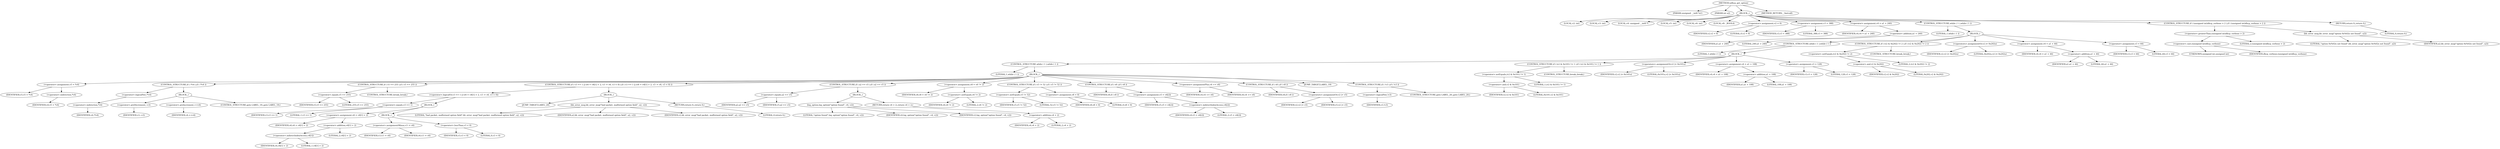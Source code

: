 digraph udhcp_get_option {  
"1000107" [label = "(METHOD,udhcp_get_option)" ]
"1000108" [label = "(PARAM,unsigned __int8 *a1)" ]
"1000109" [label = "(PARAM,int a2)" ]
"1000110" [label = "(BLOCK,,)" ]
"1000111" [label = "(LOCAL,v2: int)" ]
"1000112" [label = "(LOCAL,v3: int)" ]
"1000113" [label = "(LOCAL,v4: unsigned __int8 *)" ]
"1000114" [label = "(LOCAL,v5: int)" ]
"1000115" [label = "(LOCAL,v6: int)" ]
"1000116" [label = "(LOCAL,v8: _BOOL4)" ]
"1000117" [label = "(<operator>.assignment,v2 = 0)" ]
"1000118" [label = "(IDENTIFIER,v2,v2 = 0)" ]
"1000119" [label = "(LITERAL,0,v2 = 0)" ]
"1000120" [label = "(<operator>.assignment,v3 = 388)" ]
"1000121" [label = "(IDENTIFIER,v3,v3 = 388)" ]
"1000122" [label = "(LITERAL,388,v3 = 388)" ]
"1000123" [label = "(<operator>.assignment,v4 = a1 + 240)" ]
"1000124" [label = "(IDENTIFIER,v4,v4 = a1 + 240)" ]
"1000125" [label = "(<operator>.addition,a1 + 240)" ]
"1000126" [label = "(IDENTIFIER,a1,a1 + 240)" ]
"1000127" [label = "(LITERAL,240,a1 + 240)" ]
"1000128" [label = "(CONTROL_STRUCTURE,while ( 1 ),while ( 1 ))" ]
"1000129" [label = "(LITERAL,1,while ( 1 ))" ]
"1000130" [label = "(BLOCK,,)" ]
"1000131" [label = "(CONTROL_STRUCTURE,while ( 1 ),while ( 1 ))" ]
"1000132" [label = "(LITERAL,1,while ( 1 ))" ]
"1000133" [label = "(BLOCK,,)" ]
"1000134" [label = "(CONTROL_STRUCTURE,while ( 1 ),while ( 1 ))" ]
"1000135" [label = "(LITERAL,1,while ( 1 ))" ]
"1000136" [label = "(BLOCK,,)" ]
"1000137" [label = "(<operator>.assignment,v5 = *v4)" ]
"1000138" [label = "(IDENTIFIER,v5,v5 = *v4)" ]
"1000139" [label = "(<operator>.indirection,*v4)" ]
"1000140" [label = "(IDENTIFIER,v4,v5 = *v4)" ]
"1000141" [label = "(CONTROL_STRUCTURE,if ( !*v4 ),if ( !*v4 ))" ]
"1000142" [label = "(<operator>.logicalNot,!*v4)" ]
"1000143" [label = "(<operator>.indirection,*v4)" ]
"1000144" [label = "(IDENTIFIER,v4,!*v4)" ]
"1000145" [label = "(BLOCK,,)" ]
"1000146" [label = "(<operator>.preDecrement,--v3)" ]
"1000147" [label = "(IDENTIFIER,v3,--v3)" ]
"1000148" [label = "(<operator>.preIncrement,++v4)" ]
"1000149" [label = "(IDENTIFIER,v4,++v4)" ]
"1000150" [label = "(CONTROL_STRUCTURE,goto LABEL_19;,goto LABEL_19;)" ]
"1000151" [label = "(CONTROL_STRUCTURE,if ( v5 == 255 ),if ( v5 == 255 ))" ]
"1000152" [label = "(<operator>.equals,v5 == 255)" ]
"1000153" [label = "(IDENTIFIER,v5,v5 == 255)" ]
"1000154" [label = "(LITERAL,255,v5 == 255)" ]
"1000155" [label = "(CONTROL_STRUCTURE,break;,break;)" ]
"1000156" [label = "(CONTROL_STRUCTURE,if ( v3 == 1 || (v6 = v4[1] + 2, v3 -= v6, v3 < 0) ),if ( v3 == 1 || (v6 = v4[1] + 2, v3 -= v6, v3 < 0) ))" ]
"1000157" [label = "(<operator>.logicalOr,v3 == 1 || (v6 = v4[1] + 2, v3 -= v6, v3 < 0))" ]
"1000158" [label = "(<operator>.equals,v3 == 1)" ]
"1000159" [label = "(IDENTIFIER,v3,v3 == 1)" ]
"1000160" [label = "(LITERAL,1,v3 == 1)" ]
"1000161" [label = "(BLOCK,,)" ]
"1000162" [label = "(<operator>.assignment,v6 = v4[1] + 2)" ]
"1000163" [label = "(IDENTIFIER,v6,v6 = v4[1] + 2)" ]
"1000164" [label = "(<operator>.addition,v4[1] + 2)" ]
"1000165" [label = "(<operator>.indirectIndexAccess,v4[1])" ]
"1000166" [label = "(IDENTIFIER,v4,v4[1] + 2)" ]
"1000167" [label = "(LITERAL,1,v4[1] + 2)" ]
"1000168" [label = "(LITERAL,2,v4[1] + 2)" ]
"1000169" [label = "(BLOCK,,)" ]
"1000170" [label = "(<operator>.assignmentMinus,v3 -= v6)" ]
"1000171" [label = "(IDENTIFIER,v3,v3 -= v6)" ]
"1000172" [label = "(IDENTIFIER,v6,v3 -= v6)" ]
"1000173" [label = "(<operator>.lessThan,v3 < 0)" ]
"1000174" [label = "(IDENTIFIER,v3,v3 < 0)" ]
"1000175" [label = "(LITERAL,0,v3 < 0)" ]
"1000176" [label = "(BLOCK,,)" ]
"1000177" [label = "(JUMP_TARGET,LABEL_20)" ]
"1000178" [label = "(bb_error_msg,bb_error_msg(\"bad packet, malformed option field\", a2, v2))" ]
"1000179" [label = "(LITERAL,\"bad packet, malformed option field\",bb_error_msg(\"bad packet, malformed option field\", a2, v2))" ]
"1000180" [label = "(IDENTIFIER,a2,bb_error_msg(\"bad packet, malformed option field\", a2, v2))" ]
"1000181" [label = "(IDENTIFIER,v2,bb_error_msg(\"bad packet, malformed option field\", a2, v2))" ]
"1000182" [label = "(RETURN,return 0;,return 0;)" ]
"1000183" [label = "(LITERAL,0,return 0;)" ]
"1000184" [label = "(CONTROL_STRUCTURE,if ( a2 == v5 ),if ( a2 == v5 ))" ]
"1000185" [label = "(<operator>.equals,a2 == v5)" ]
"1000186" [label = "(IDENTIFIER,a2,a2 == v5)" ]
"1000187" [label = "(IDENTIFIER,v5,a2 == v5)" ]
"1000188" [label = "(BLOCK,,)" ]
"1000189" [label = "(log_option,log_option(\"option found\", v4, v2))" ]
"1000190" [label = "(LITERAL,\"option found\",log_option(\"option found\", v4, v2))" ]
"1000191" [label = "(IDENTIFIER,v4,log_option(\"option found\", v4, v2))" ]
"1000192" [label = "(IDENTIFIER,v2,log_option(\"option found\", v4, v2))" ]
"1000193" [label = "(RETURN,return v4 + 2;,return v4 + 2;)" ]
"1000194" [label = "(<operator>.addition,v4 + 2)" ]
"1000195" [label = "(IDENTIFIER,v4,v4 + 2)" ]
"1000196" [label = "(LITERAL,2,v4 + 2)" ]
"1000197" [label = "(<operator>.assignment,v8 = v6 != 2)" ]
"1000198" [label = "(IDENTIFIER,v8,v8 = v6 != 2)" ]
"1000199" [label = "(<operator>.notEquals,v6 != 2)" ]
"1000200" [label = "(IDENTIFIER,v6,v6 != 2)" ]
"1000201" [label = "(LITERAL,2,v6 != 2)" ]
"1000202" [label = "(CONTROL_STRUCTURE,if ( v5 != 52 ),if ( v5 != 52 ))" ]
"1000203" [label = "(<operator>.notEquals,v5 != 52)" ]
"1000204" [label = "(IDENTIFIER,v5,v5 != 52)" ]
"1000205" [label = "(LITERAL,52,v5 != 52)" ]
"1000206" [label = "(<operator>.assignment,v8 = 0)" ]
"1000207" [label = "(IDENTIFIER,v8,v8 = 0)" ]
"1000208" [label = "(LITERAL,0,v8 = 0)" ]
"1000209" [label = "(CONTROL_STRUCTURE,if ( v8 ),if ( v8 ))" ]
"1000210" [label = "(IDENTIFIER,v8,if ( v8 ))" ]
"1000211" [label = "(<operator>.assignment,v5 = v4[2])" ]
"1000212" [label = "(IDENTIFIER,v5,v5 = v4[2])" ]
"1000213" [label = "(<operator>.indirectIndexAccess,v4[2])" ]
"1000214" [label = "(IDENTIFIER,v4,v5 = v4[2])" ]
"1000215" [label = "(LITERAL,2,v5 = v4[2])" ]
"1000216" [label = "(<operator>.assignmentPlus,v4 += v6)" ]
"1000217" [label = "(IDENTIFIER,v4,v4 += v6)" ]
"1000218" [label = "(IDENTIFIER,v6,v4 += v6)" ]
"1000219" [label = "(CONTROL_STRUCTURE,if ( v8 ),if ( v8 ))" ]
"1000220" [label = "(IDENTIFIER,v8,if ( v8 ))" ]
"1000221" [label = "(<operators>.assignmentOr,v2 |= v5)" ]
"1000222" [label = "(IDENTIFIER,v2,v2 |= v5)" ]
"1000223" [label = "(IDENTIFIER,v5,v2 |= v5)" ]
"1000224" [label = "(JUMP_TARGET,LABEL_19)" ]
"1000225" [label = "(CONTROL_STRUCTURE,if ( !v3 ),if ( !v3 ))" ]
"1000226" [label = "(<operator>.logicalNot,!v3)" ]
"1000227" [label = "(IDENTIFIER,v3,!v3)" ]
"1000228" [label = "(CONTROL_STRUCTURE,goto LABEL_20;,goto LABEL_20;)" ]
"1000229" [label = "(CONTROL_STRUCTURE,if ( (v2 & 0x101) != 1 ),if ( (v2 & 0x101) != 1 ))" ]
"1000230" [label = "(<operator>.notEquals,(v2 & 0x101) != 1)" ]
"1000231" [label = "(<operator>.and,v2 & 0x101)" ]
"1000232" [label = "(IDENTIFIER,v2,v2 & 0x101)" ]
"1000233" [label = "(LITERAL,0x101,v2 & 0x101)" ]
"1000234" [label = "(LITERAL,1,(v2 & 0x101) != 1)" ]
"1000235" [label = "(CONTROL_STRUCTURE,break;,break;)" ]
"1000236" [label = "(<operators>.assignmentOr,v2 |= 0x101u)" ]
"1000237" [label = "(IDENTIFIER,v2,v2 |= 0x101u)" ]
"1000238" [label = "(LITERAL,0x101u,v2 |= 0x101u)" ]
"1000239" [label = "(<operator>.assignment,v4 = a1 + 108)" ]
"1000240" [label = "(IDENTIFIER,v4,v4 = a1 + 108)" ]
"1000241" [label = "(<operator>.addition,a1 + 108)" ]
"1000242" [label = "(IDENTIFIER,a1,a1 + 108)" ]
"1000243" [label = "(LITERAL,108,a1 + 108)" ]
"1000244" [label = "(<operator>.assignment,v3 = 128)" ]
"1000245" [label = "(IDENTIFIER,v3,v3 = 128)" ]
"1000246" [label = "(LITERAL,128,v3 = 128)" ]
"1000247" [label = "(CONTROL_STRUCTURE,if ( (v2 & 0x202) != 2 ),if ( (v2 & 0x202) != 2 ))" ]
"1000248" [label = "(<operator>.notEquals,(v2 & 0x202) != 2)" ]
"1000249" [label = "(<operator>.and,v2 & 0x202)" ]
"1000250" [label = "(IDENTIFIER,v2,v2 & 0x202)" ]
"1000251" [label = "(LITERAL,0x202,v2 & 0x202)" ]
"1000252" [label = "(LITERAL,2,(v2 & 0x202) != 2)" ]
"1000253" [label = "(CONTROL_STRUCTURE,break;,break;)" ]
"1000254" [label = "(<operators>.assignmentOr,v2 |= 0x202u)" ]
"1000255" [label = "(IDENTIFIER,v2,v2 |= 0x202u)" ]
"1000256" [label = "(LITERAL,0x202u,v2 |= 0x202u)" ]
"1000257" [label = "(<operator>.assignment,v4 = a1 + 44)" ]
"1000258" [label = "(IDENTIFIER,v4,v4 = a1 + 44)" ]
"1000259" [label = "(<operator>.addition,a1 + 44)" ]
"1000260" [label = "(IDENTIFIER,a1,a1 + 44)" ]
"1000261" [label = "(LITERAL,44,a1 + 44)" ]
"1000262" [label = "(<operator>.assignment,v3 = 64)" ]
"1000263" [label = "(IDENTIFIER,v3,v3 = 64)" ]
"1000264" [label = "(LITERAL,64,v3 = 64)" ]
"1000265" [label = "(CONTROL_STRUCTURE,if ( (unsigned int)dhcp_verbose > 2 ),if ( (unsigned int)dhcp_verbose > 2 ))" ]
"1000266" [label = "(<operator>.greaterThan,(unsigned int)dhcp_verbose > 2)" ]
"1000267" [label = "(<operator>.cast,(unsigned int)dhcp_verbose)" ]
"1000268" [label = "(UNKNOWN,unsigned int,unsigned int)" ]
"1000269" [label = "(IDENTIFIER,dhcp_verbose,(unsigned int)dhcp_verbose)" ]
"1000270" [label = "(LITERAL,2,(unsigned int)dhcp_verbose > 2)" ]
"1000271" [label = "(bb_error_msg,bb_error_msg(\"option 0x%02x not found\", a2))" ]
"1000272" [label = "(LITERAL,\"option 0x%02x not found\",bb_error_msg(\"option 0x%02x not found\", a2))" ]
"1000273" [label = "(IDENTIFIER,a2,bb_error_msg(\"option 0x%02x not found\", a2))" ]
"1000274" [label = "(RETURN,return 0;,return 0;)" ]
"1000275" [label = "(LITERAL,0,return 0;)" ]
"1000276" [label = "(METHOD_RETURN,__fastcall)" ]
  "1000107" -> "1000108" 
  "1000107" -> "1000109" 
  "1000107" -> "1000110" 
  "1000107" -> "1000276" 
  "1000110" -> "1000111" 
  "1000110" -> "1000112" 
  "1000110" -> "1000113" 
  "1000110" -> "1000114" 
  "1000110" -> "1000115" 
  "1000110" -> "1000116" 
  "1000110" -> "1000117" 
  "1000110" -> "1000120" 
  "1000110" -> "1000123" 
  "1000110" -> "1000128" 
  "1000110" -> "1000265" 
  "1000110" -> "1000274" 
  "1000117" -> "1000118" 
  "1000117" -> "1000119" 
  "1000120" -> "1000121" 
  "1000120" -> "1000122" 
  "1000123" -> "1000124" 
  "1000123" -> "1000125" 
  "1000125" -> "1000126" 
  "1000125" -> "1000127" 
  "1000128" -> "1000129" 
  "1000128" -> "1000130" 
  "1000130" -> "1000131" 
  "1000130" -> "1000247" 
  "1000130" -> "1000254" 
  "1000130" -> "1000257" 
  "1000130" -> "1000262" 
  "1000131" -> "1000132" 
  "1000131" -> "1000133" 
  "1000133" -> "1000134" 
  "1000133" -> "1000229" 
  "1000133" -> "1000236" 
  "1000133" -> "1000239" 
  "1000133" -> "1000244" 
  "1000134" -> "1000135" 
  "1000134" -> "1000136" 
  "1000136" -> "1000137" 
  "1000136" -> "1000141" 
  "1000136" -> "1000151" 
  "1000136" -> "1000156" 
  "1000136" -> "1000184" 
  "1000136" -> "1000197" 
  "1000136" -> "1000202" 
  "1000136" -> "1000209" 
  "1000136" -> "1000216" 
  "1000136" -> "1000219" 
  "1000136" -> "1000224" 
  "1000136" -> "1000225" 
  "1000137" -> "1000138" 
  "1000137" -> "1000139" 
  "1000139" -> "1000140" 
  "1000141" -> "1000142" 
  "1000141" -> "1000145" 
  "1000142" -> "1000143" 
  "1000143" -> "1000144" 
  "1000145" -> "1000146" 
  "1000145" -> "1000148" 
  "1000145" -> "1000150" 
  "1000146" -> "1000147" 
  "1000148" -> "1000149" 
  "1000151" -> "1000152" 
  "1000151" -> "1000155" 
  "1000152" -> "1000153" 
  "1000152" -> "1000154" 
  "1000156" -> "1000157" 
  "1000156" -> "1000176" 
  "1000157" -> "1000158" 
  "1000157" -> "1000161" 
  "1000158" -> "1000159" 
  "1000158" -> "1000160" 
  "1000161" -> "1000162" 
  "1000161" -> "1000169" 
  "1000162" -> "1000163" 
  "1000162" -> "1000164" 
  "1000164" -> "1000165" 
  "1000164" -> "1000168" 
  "1000165" -> "1000166" 
  "1000165" -> "1000167" 
  "1000169" -> "1000170" 
  "1000169" -> "1000173" 
  "1000170" -> "1000171" 
  "1000170" -> "1000172" 
  "1000173" -> "1000174" 
  "1000173" -> "1000175" 
  "1000176" -> "1000177" 
  "1000176" -> "1000178" 
  "1000176" -> "1000182" 
  "1000178" -> "1000179" 
  "1000178" -> "1000180" 
  "1000178" -> "1000181" 
  "1000182" -> "1000183" 
  "1000184" -> "1000185" 
  "1000184" -> "1000188" 
  "1000185" -> "1000186" 
  "1000185" -> "1000187" 
  "1000188" -> "1000189" 
  "1000188" -> "1000193" 
  "1000189" -> "1000190" 
  "1000189" -> "1000191" 
  "1000189" -> "1000192" 
  "1000193" -> "1000194" 
  "1000194" -> "1000195" 
  "1000194" -> "1000196" 
  "1000197" -> "1000198" 
  "1000197" -> "1000199" 
  "1000199" -> "1000200" 
  "1000199" -> "1000201" 
  "1000202" -> "1000203" 
  "1000202" -> "1000206" 
  "1000203" -> "1000204" 
  "1000203" -> "1000205" 
  "1000206" -> "1000207" 
  "1000206" -> "1000208" 
  "1000209" -> "1000210" 
  "1000209" -> "1000211" 
  "1000211" -> "1000212" 
  "1000211" -> "1000213" 
  "1000213" -> "1000214" 
  "1000213" -> "1000215" 
  "1000216" -> "1000217" 
  "1000216" -> "1000218" 
  "1000219" -> "1000220" 
  "1000219" -> "1000221" 
  "1000221" -> "1000222" 
  "1000221" -> "1000223" 
  "1000225" -> "1000226" 
  "1000225" -> "1000228" 
  "1000226" -> "1000227" 
  "1000229" -> "1000230" 
  "1000229" -> "1000235" 
  "1000230" -> "1000231" 
  "1000230" -> "1000234" 
  "1000231" -> "1000232" 
  "1000231" -> "1000233" 
  "1000236" -> "1000237" 
  "1000236" -> "1000238" 
  "1000239" -> "1000240" 
  "1000239" -> "1000241" 
  "1000241" -> "1000242" 
  "1000241" -> "1000243" 
  "1000244" -> "1000245" 
  "1000244" -> "1000246" 
  "1000247" -> "1000248" 
  "1000247" -> "1000253" 
  "1000248" -> "1000249" 
  "1000248" -> "1000252" 
  "1000249" -> "1000250" 
  "1000249" -> "1000251" 
  "1000254" -> "1000255" 
  "1000254" -> "1000256" 
  "1000257" -> "1000258" 
  "1000257" -> "1000259" 
  "1000259" -> "1000260" 
  "1000259" -> "1000261" 
  "1000262" -> "1000263" 
  "1000262" -> "1000264" 
  "1000265" -> "1000266" 
  "1000265" -> "1000271" 
  "1000266" -> "1000267" 
  "1000266" -> "1000270" 
  "1000267" -> "1000268" 
  "1000267" -> "1000269" 
  "1000271" -> "1000272" 
  "1000271" -> "1000273" 
  "1000274" -> "1000275" 
}
